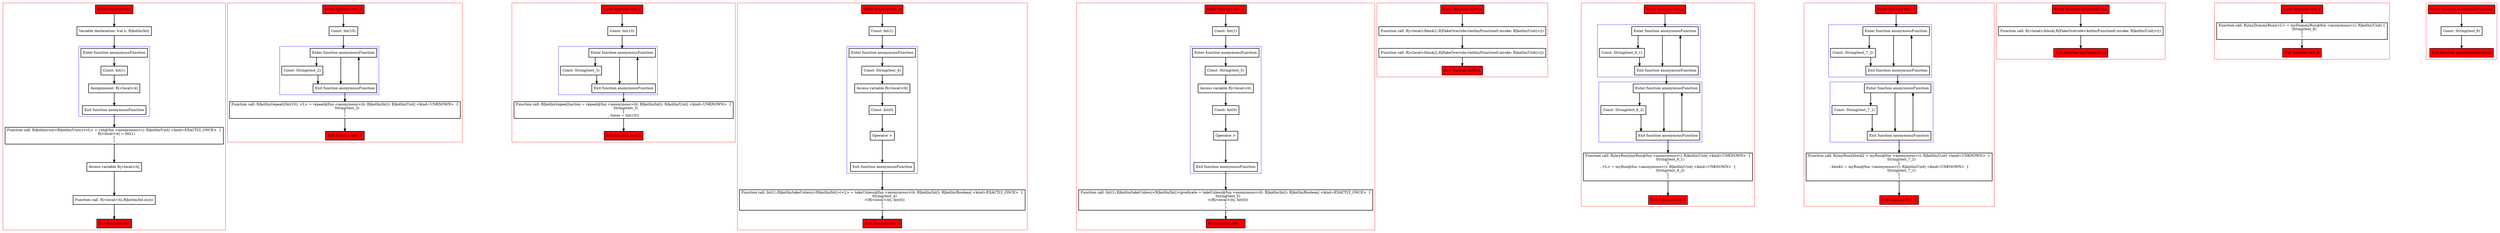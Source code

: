digraph callsInPlace_kt {
  graph [splines=ortho nodesep=3]
  node [shape=box penwidth=2]
  edge [penwidth=2]

  subgraph cluster_0 {
    color=red
    0 [label="Enter function test" style="filled" fillcolor=red];
    1 [label="Variable declaration: lval x: R|kotlin/Int|"];
    subgraph cluster_1 {
      color=blue
      2 [label="Enter function anonymousFunction"];
      3 [label="Const: Int(1)"];
      4 [label="Assignmenet: R|<local>/x|"];
      5 [label="Exit function anonymousFunction"];
    }
    6 [label="Function call: R|kotlin/run|<R|kotlin/Unit|>(<L> = run@fun <anonymous>(): R|kotlin/Unit| <kind=EXACTLY_ONCE>  {
    R|<local>/x| = Int(1)
}
)"];
    7 [label="Access variable R|<local>/x|"];
    8 [label="Function call: R|<local>/x|.R|kotlin/Int.inc|()"];
    9 [label="Exit function test" style="filled" fillcolor=red];
  }

  0 -> {1};
  1 -> {2};
  2 -> {3};
  3 -> {4};
  4 -> {5};
  5 -> {6};
  6 -> {7};
  7 -> {8};
  8 -> {9};

  subgraph cluster_2 {
    color=red
    10 [label="Enter function test_2" style="filled" fillcolor=red];
    11 [label="Const: Int(10)"];
    subgraph cluster_3 {
      color=blue
      12 [label="Enter function anonymousFunction"];
      13 [label="Const: String(test_2)"];
      14 [label="Exit function anonymousFunction"];
    }
    15 [label="Function call: R|kotlin/repeat|(Int(10), <L> = repeat@fun <anonymous>(it: R|kotlin/Int|): R|kotlin/Unit| <kind=UNKNOWN>  {
    String(test_2)
}
)"];
    16 [label="Exit function test_2" style="filled" fillcolor=red];
  }

  10 -> {11};
  11 -> {12};
  12 -> {14 13};
  13 -> {14};
  14 -> {12 15};
  15 -> {16};

  subgraph cluster_4 {
    color=red
    17 [label="Enter function test_3" style="filled" fillcolor=red];
    18 [label="Const: Int(10)"];
    subgraph cluster_5 {
      color=blue
      19 [label="Enter function anonymousFunction"];
      20 [label="Const: String(test_3)"];
      21 [label="Exit function anonymousFunction"];
    }
    22 [label="Function call: R|kotlin/repeat|(action = repeat@fun <anonymous>(it: R|kotlin/Int|): R|kotlin/Unit| <kind=UNKNOWN>  {
    String(test_3)
}
, times = Int(10))"];
    23 [label="Exit function test_3" style="filled" fillcolor=red];
  }

  17 -> {18};
  18 -> {19};
  19 -> {21 20};
  20 -> {21};
  21 -> {19 22};
  22 -> {23};

  subgraph cluster_6 {
    color=red
    24 [label="Enter function test_4" style="filled" fillcolor=red];
    25 [label="Const: Int(1)"];
    subgraph cluster_7 {
      color=blue
      26 [label="Enter function anonymousFunction"];
      27 [label="Const: String(test_4)"];
      28 [label="Access variable R|<local>/it|"];
      29 [label="Const: Int(0)"];
      30 [label="Operator >"];
      31 [label="Exit function anonymousFunction"];
    }
    32 [label="Function call: Int(1).R|kotlin/takeUnless|<R|kotlin/Int|>(<L> = takeUnless@fun <anonymous>(it: R|kotlin/Int|): R|kotlin/Boolean| <kind=EXACTLY_ONCE>  {
    String(test_4)
    >(R|<local>/it|, Int(0))
}
)"];
    33 [label="Exit function test_4" style="filled" fillcolor=red];
  }

  24 -> {25};
  25 -> {26};
  26 -> {27};
  27 -> {28};
  28 -> {29};
  29 -> {30};
  30 -> {31};
  31 -> {32};
  32 -> {33};

  subgraph cluster_8 {
    color=red
    34 [label="Enter function test_5" style="filled" fillcolor=red];
    35 [label="Const: Int(1)"];
    subgraph cluster_9 {
      color=blue
      36 [label="Enter function anonymousFunction"];
      37 [label="Const: String(test_5)"];
      38 [label="Access variable R|<local>/it|"];
      39 [label="Const: Int(0)"];
      40 [label="Operator >"];
      41 [label="Exit function anonymousFunction"];
    }
    42 [label="Function call: Int(1).R|kotlin/takeUnless|<R|kotlin/Int|>(predicate = takeUnless@fun <anonymous>(it: R|kotlin/Int|): R|kotlin/Boolean| <kind=EXACTLY_ONCE>  {
    String(test_5)
    >(R|<local>/it|, Int(0))
}
)"];
    43 [label="Exit function test_5" style="filled" fillcolor=red];
  }

  34 -> {35};
  35 -> {36};
  36 -> {37};
  37 -> {38};
  38 -> {39};
  39 -> {40};
  40 -> {41};
  41 -> {42};
  42 -> {43};

  subgraph cluster_10 {
    color=red
    44 [label="Enter function myRun" style="filled" fillcolor=red];
    45 [label="Function call: R|<local>/block1|.R|FakeOverride<kotlin/Function0.invoke: R|kotlin/Unit|>|()"];
    46 [label="Function call: R|<local>/block2|.R|FakeOverride<kotlin/Function0.invoke: R|kotlin/Unit|>|()"];
    47 [label="Exit function myRun" style="filled" fillcolor=red];
  }

  44 -> {45};
  45 -> {46};
  46 -> {47};

  subgraph cluster_11 {
    color=red
    48 [label="Enter function test_6" style="filled" fillcolor=red];
    subgraph cluster_12 {
      color=blue
      49 [label="Enter function anonymousFunction"];
      50 [label="Const: String(test_6_1)"];
      51 [label="Exit function anonymousFunction"];
    }
    subgraph cluster_13 {
      color=blue
      52 [label="Enter function anonymousFunction"];
      53 [label="Const: String(test_6_2)"];
      54 [label="Exit function anonymousFunction"];
    }
    55 [label="Function call: R|/myRun|(myRun@fun <anonymous>(): R|kotlin/Unit| <kind=UNKNOWN>  {
    String(test_6_1)
}
, <L> = myRun@fun <anonymous>(): R|kotlin/Unit| <kind=UNKNOWN>  {
    String(test_6_2)
}
)"];
    56 [label="Exit function test_6" style="filled" fillcolor=red];
  }

  48 -> {49};
  49 -> {51 50};
  50 -> {51};
  51 -> {49 52};
  52 -> {54 53};
  53 -> {54};
  54 -> {52 55};
  55 -> {56};

  subgraph cluster_14 {
    color=red
    57 [label="Enter function test_7" style="filled" fillcolor=red];
    subgraph cluster_15 {
      color=blue
      58 [label="Enter function anonymousFunction"];
      59 [label="Const: String(test_7_2)"];
      60 [label="Exit function anonymousFunction"];
    }
    subgraph cluster_16 {
      color=blue
      61 [label="Enter function anonymousFunction"];
      62 [label="Const: String(test_7_1)"];
      63 [label="Exit function anonymousFunction"];
    }
    64 [label="Function call: R|/myRun|(block2 = myRun@fun <anonymous>(): R|kotlin/Unit| <kind=UNKNOWN>  {
    String(test_7_2)
}
, block1 = myRun@fun <anonymous>(): R|kotlin/Unit| <kind=UNKNOWN>  {
    String(test_7_1)
}
)"];
    65 [label="Exit function test_7" style="filled" fillcolor=red];
  }

  57 -> {58};
  58 -> {60 59};
  59 -> {60};
  60 -> {58 61};
  61 -> {63 62};
  62 -> {63};
  63 -> {61 64};
  64 -> {65};

  subgraph cluster_17 {
    color=red
    66 [label="Enter function myDummyRun" style="filled" fillcolor=red];
    67 [label="Function call: R|<local>/block|.R|FakeOverride<kotlin/Function0.invoke: R|kotlin/Unit|>|()"];
    68 [label="Exit function myDummyRun" style="filled" fillcolor=red];
  }

  66 -> {67};
  67 -> {68};

  subgraph cluster_18 {
    color=red
    69 [label="Enter function test_8" style="filled" fillcolor=red];
    70 [label="Function call: R|/myDummyRun|(<L> = myDummyRun@fun <anonymous>(): R|kotlin/Unit| {
    String(test_8)
}
)"];
    71 [label="Exit function test_8" style="filled" fillcolor=red];
  }

  69 -> {70};
  70 -> {71};

  subgraph cluster_19 {
    color=red
    72 [label="Enter function anonymousFunction" style="filled" fillcolor=red];
    73 [label="Const: String(test_8)"];
    74 [label="Exit function anonymousFunction" style="filled" fillcolor=red];
  }

  72 -> {73};
  73 -> {74};

}
